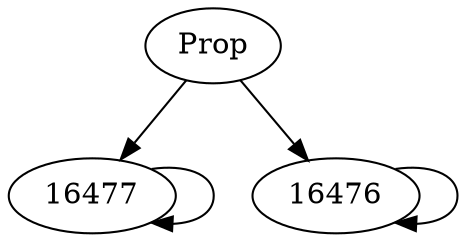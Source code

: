 // Induction Graph of ./tests/texasparsesysp2
digraph{
  Prop -> 16477
  Prop -> 16476
  16477 -> 16477
  16476 -> 16476
}